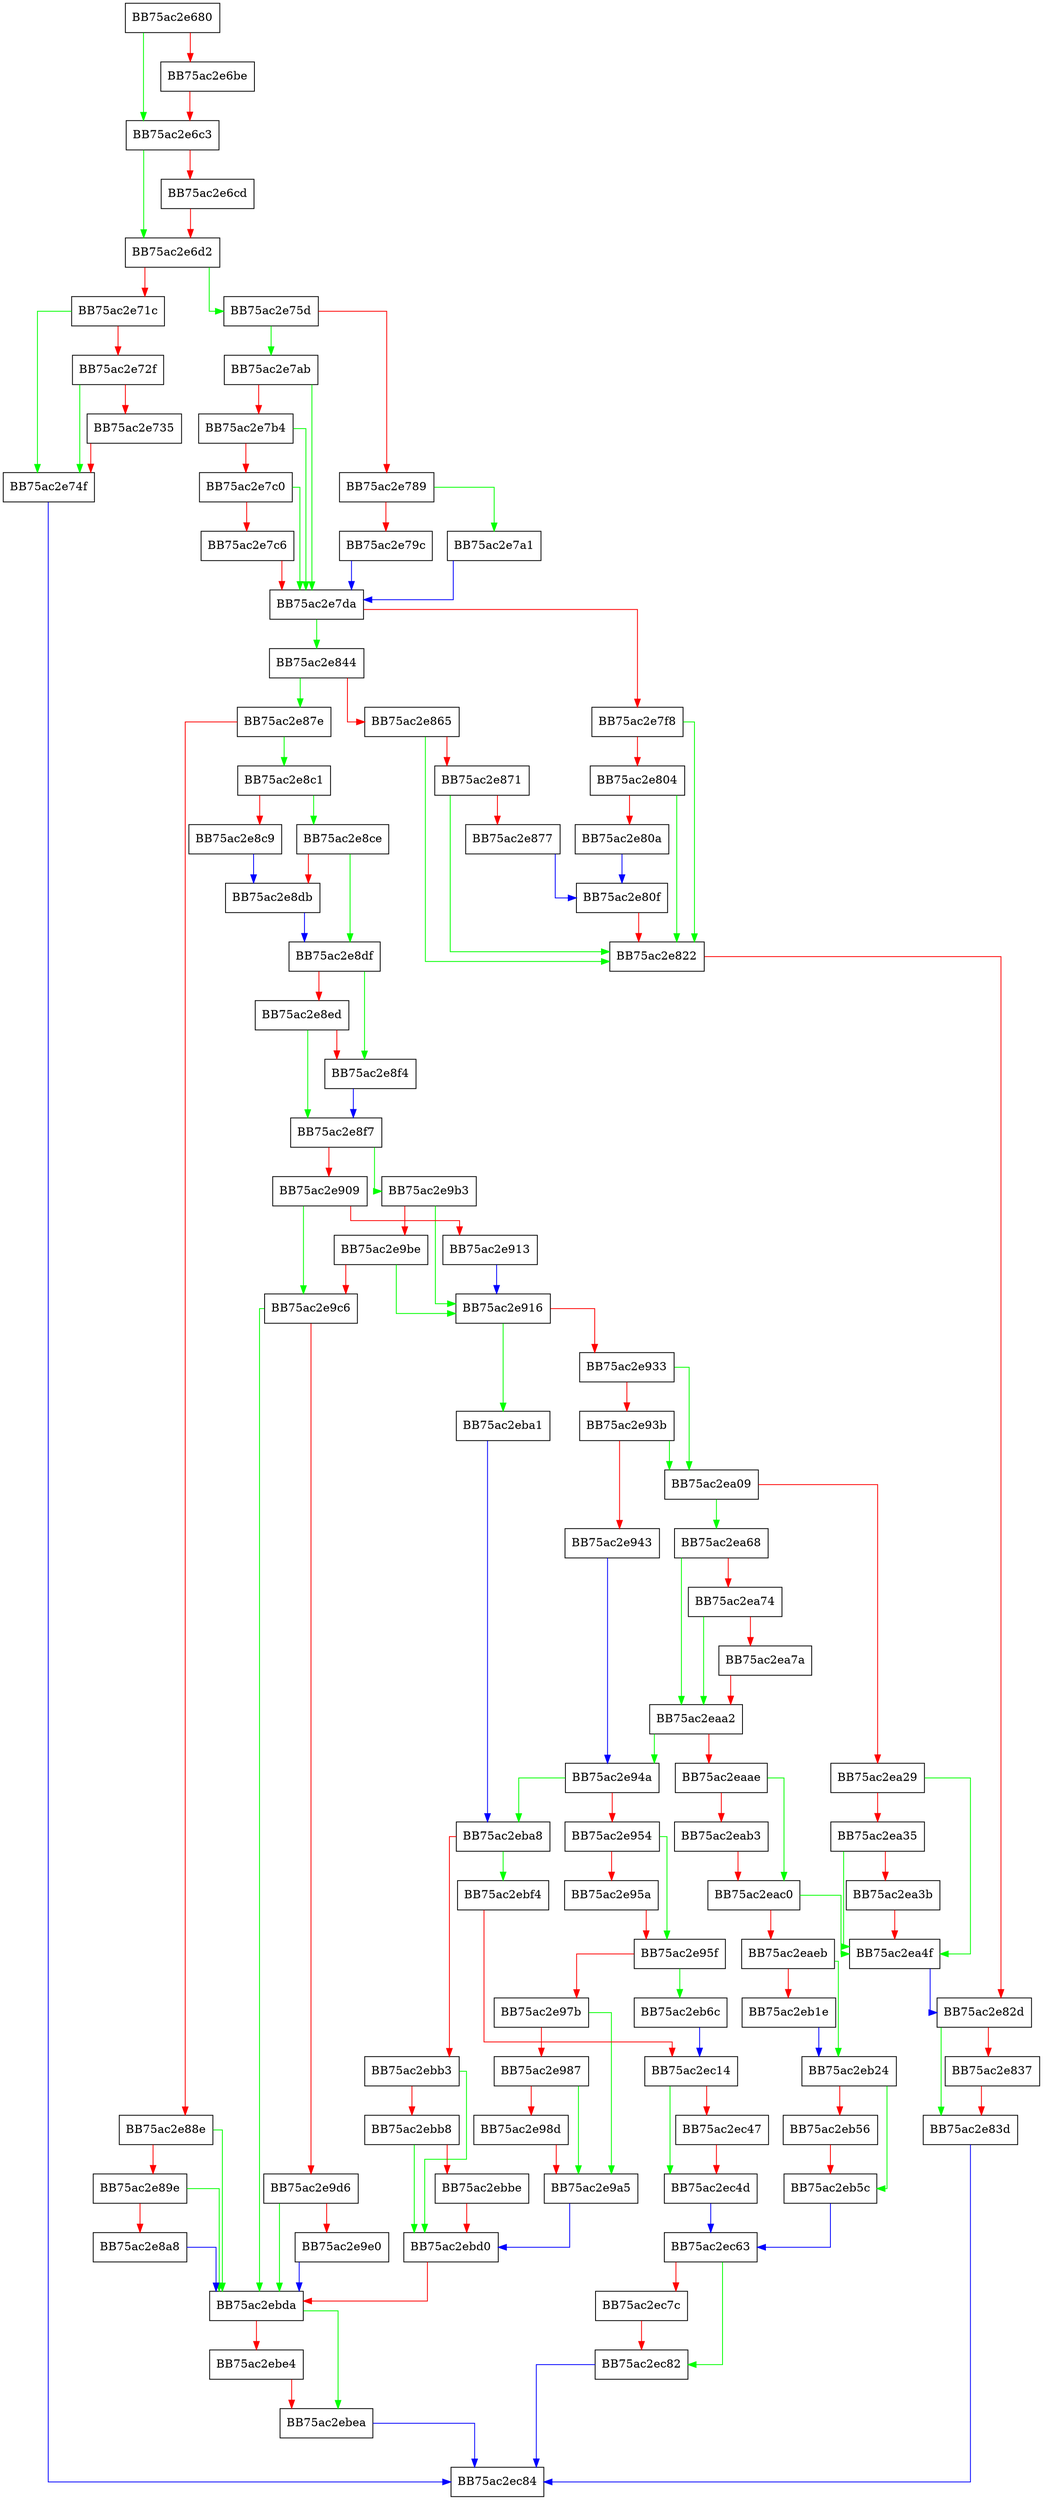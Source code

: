 digraph FindFirst {
  node [shape="box"];
  graph [splines=ortho];
  BB75ac2e680 -> BB75ac2e6c3 [color="green"];
  BB75ac2e680 -> BB75ac2e6be [color="red"];
  BB75ac2e6be -> BB75ac2e6c3 [color="red"];
  BB75ac2e6c3 -> BB75ac2e6d2 [color="green"];
  BB75ac2e6c3 -> BB75ac2e6cd [color="red"];
  BB75ac2e6cd -> BB75ac2e6d2 [color="red"];
  BB75ac2e6d2 -> BB75ac2e75d [color="green"];
  BB75ac2e6d2 -> BB75ac2e71c [color="red"];
  BB75ac2e71c -> BB75ac2e74f [color="green"];
  BB75ac2e71c -> BB75ac2e72f [color="red"];
  BB75ac2e72f -> BB75ac2e74f [color="green"];
  BB75ac2e72f -> BB75ac2e735 [color="red"];
  BB75ac2e735 -> BB75ac2e74f [color="red"];
  BB75ac2e74f -> BB75ac2ec84 [color="blue"];
  BB75ac2e75d -> BB75ac2e7ab [color="green"];
  BB75ac2e75d -> BB75ac2e789 [color="red"];
  BB75ac2e789 -> BB75ac2e7a1 [color="green"];
  BB75ac2e789 -> BB75ac2e79c [color="red"];
  BB75ac2e79c -> BB75ac2e7da [color="blue"];
  BB75ac2e7a1 -> BB75ac2e7da [color="blue"];
  BB75ac2e7ab -> BB75ac2e7da [color="green"];
  BB75ac2e7ab -> BB75ac2e7b4 [color="red"];
  BB75ac2e7b4 -> BB75ac2e7da [color="green"];
  BB75ac2e7b4 -> BB75ac2e7c0 [color="red"];
  BB75ac2e7c0 -> BB75ac2e7da [color="green"];
  BB75ac2e7c0 -> BB75ac2e7c6 [color="red"];
  BB75ac2e7c6 -> BB75ac2e7da [color="red"];
  BB75ac2e7da -> BB75ac2e844 [color="green"];
  BB75ac2e7da -> BB75ac2e7f8 [color="red"];
  BB75ac2e7f8 -> BB75ac2e822 [color="green"];
  BB75ac2e7f8 -> BB75ac2e804 [color="red"];
  BB75ac2e804 -> BB75ac2e822 [color="green"];
  BB75ac2e804 -> BB75ac2e80a [color="red"];
  BB75ac2e80a -> BB75ac2e80f [color="blue"];
  BB75ac2e80f -> BB75ac2e822 [color="red"];
  BB75ac2e822 -> BB75ac2e82d [color="red"];
  BB75ac2e82d -> BB75ac2e83d [color="green"];
  BB75ac2e82d -> BB75ac2e837 [color="red"];
  BB75ac2e837 -> BB75ac2e83d [color="red"];
  BB75ac2e83d -> BB75ac2ec84 [color="blue"];
  BB75ac2e844 -> BB75ac2e87e [color="green"];
  BB75ac2e844 -> BB75ac2e865 [color="red"];
  BB75ac2e865 -> BB75ac2e822 [color="green"];
  BB75ac2e865 -> BB75ac2e871 [color="red"];
  BB75ac2e871 -> BB75ac2e822 [color="green"];
  BB75ac2e871 -> BB75ac2e877 [color="red"];
  BB75ac2e877 -> BB75ac2e80f [color="blue"];
  BB75ac2e87e -> BB75ac2e8c1 [color="green"];
  BB75ac2e87e -> BB75ac2e88e [color="red"];
  BB75ac2e88e -> BB75ac2ebda [color="green"];
  BB75ac2e88e -> BB75ac2e89e [color="red"];
  BB75ac2e89e -> BB75ac2ebda [color="green"];
  BB75ac2e89e -> BB75ac2e8a8 [color="red"];
  BB75ac2e8a8 -> BB75ac2ebda [color="blue"];
  BB75ac2e8c1 -> BB75ac2e8ce [color="green"];
  BB75ac2e8c1 -> BB75ac2e8c9 [color="red"];
  BB75ac2e8c9 -> BB75ac2e8db [color="blue"];
  BB75ac2e8ce -> BB75ac2e8df [color="green"];
  BB75ac2e8ce -> BB75ac2e8db [color="red"];
  BB75ac2e8db -> BB75ac2e8df [color="blue"];
  BB75ac2e8df -> BB75ac2e8f4 [color="green"];
  BB75ac2e8df -> BB75ac2e8ed [color="red"];
  BB75ac2e8ed -> BB75ac2e8f7 [color="green"];
  BB75ac2e8ed -> BB75ac2e8f4 [color="red"];
  BB75ac2e8f4 -> BB75ac2e8f7 [color="blue"];
  BB75ac2e8f7 -> BB75ac2e9b3 [color="green"];
  BB75ac2e8f7 -> BB75ac2e909 [color="red"];
  BB75ac2e909 -> BB75ac2e9c6 [color="green"];
  BB75ac2e909 -> BB75ac2e913 [color="red"];
  BB75ac2e913 -> BB75ac2e916 [color="blue"];
  BB75ac2e916 -> BB75ac2eba1 [color="green"];
  BB75ac2e916 -> BB75ac2e933 [color="red"];
  BB75ac2e933 -> BB75ac2ea09 [color="green"];
  BB75ac2e933 -> BB75ac2e93b [color="red"];
  BB75ac2e93b -> BB75ac2ea09 [color="green"];
  BB75ac2e93b -> BB75ac2e943 [color="red"];
  BB75ac2e943 -> BB75ac2e94a [color="blue"];
  BB75ac2e94a -> BB75ac2eba8 [color="green"];
  BB75ac2e94a -> BB75ac2e954 [color="red"];
  BB75ac2e954 -> BB75ac2e95f [color="green"];
  BB75ac2e954 -> BB75ac2e95a [color="red"];
  BB75ac2e95a -> BB75ac2e95f [color="red"];
  BB75ac2e95f -> BB75ac2eb6c [color="green"];
  BB75ac2e95f -> BB75ac2e97b [color="red"];
  BB75ac2e97b -> BB75ac2e9a5 [color="green"];
  BB75ac2e97b -> BB75ac2e987 [color="red"];
  BB75ac2e987 -> BB75ac2e9a5 [color="green"];
  BB75ac2e987 -> BB75ac2e98d [color="red"];
  BB75ac2e98d -> BB75ac2e9a5 [color="red"];
  BB75ac2e9a5 -> BB75ac2ebd0 [color="blue"];
  BB75ac2e9b3 -> BB75ac2e916 [color="green"];
  BB75ac2e9b3 -> BB75ac2e9be [color="red"];
  BB75ac2e9be -> BB75ac2e916 [color="green"];
  BB75ac2e9be -> BB75ac2e9c6 [color="red"];
  BB75ac2e9c6 -> BB75ac2ebda [color="green"];
  BB75ac2e9c6 -> BB75ac2e9d6 [color="red"];
  BB75ac2e9d6 -> BB75ac2ebda [color="green"];
  BB75ac2e9d6 -> BB75ac2e9e0 [color="red"];
  BB75ac2e9e0 -> BB75ac2ebda [color="blue"];
  BB75ac2ea09 -> BB75ac2ea68 [color="green"];
  BB75ac2ea09 -> BB75ac2ea29 [color="red"];
  BB75ac2ea29 -> BB75ac2ea4f [color="green"];
  BB75ac2ea29 -> BB75ac2ea35 [color="red"];
  BB75ac2ea35 -> BB75ac2ea4f [color="green"];
  BB75ac2ea35 -> BB75ac2ea3b [color="red"];
  BB75ac2ea3b -> BB75ac2ea4f [color="red"];
  BB75ac2ea4f -> BB75ac2e82d [color="blue"];
  BB75ac2ea68 -> BB75ac2eaa2 [color="green"];
  BB75ac2ea68 -> BB75ac2ea74 [color="red"];
  BB75ac2ea74 -> BB75ac2eaa2 [color="green"];
  BB75ac2ea74 -> BB75ac2ea7a [color="red"];
  BB75ac2ea7a -> BB75ac2eaa2 [color="red"];
  BB75ac2eaa2 -> BB75ac2e94a [color="green"];
  BB75ac2eaa2 -> BB75ac2eaae [color="red"];
  BB75ac2eaae -> BB75ac2eac0 [color="green"];
  BB75ac2eaae -> BB75ac2eab3 [color="red"];
  BB75ac2eab3 -> BB75ac2eac0 [color="red"];
  BB75ac2eac0 -> BB75ac2ea4f [color="green"];
  BB75ac2eac0 -> BB75ac2eaeb [color="red"];
  BB75ac2eaeb -> BB75ac2eb24 [color="green"];
  BB75ac2eaeb -> BB75ac2eb1e [color="red"];
  BB75ac2eb1e -> BB75ac2eb24 [color="blue"];
  BB75ac2eb24 -> BB75ac2eb5c [color="green"];
  BB75ac2eb24 -> BB75ac2eb56 [color="red"];
  BB75ac2eb56 -> BB75ac2eb5c [color="red"];
  BB75ac2eb5c -> BB75ac2ec63 [color="blue"];
  BB75ac2eb6c -> BB75ac2ec14 [color="blue"];
  BB75ac2eba1 -> BB75ac2eba8 [color="blue"];
  BB75ac2eba8 -> BB75ac2ebf4 [color="green"];
  BB75ac2eba8 -> BB75ac2ebb3 [color="red"];
  BB75ac2ebb3 -> BB75ac2ebd0 [color="green"];
  BB75ac2ebb3 -> BB75ac2ebb8 [color="red"];
  BB75ac2ebb8 -> BB75ac2ebd0 [color="green"];
  BB75ac2ebb8 -> BB75ac2ebbe [color="red"];
  BB75ac2ebbe -> BB75ac2ebd0 [color="red"];
  BB75ac2ebd0 -> BB75ac2ebda [color="red"];
  BB75ac2ebda -> BB75ac2ebea [color="green"];
  BB75ac2ebda -> BB75ac2ebe4 [color="red"];
  BB75ac2ebe4 -> BB75ac2ebea [color="red"];
  BB75ac2ebea -> BB75ac2ec84 [color="blue"];
  BB75ac2ebf4 -> BB75ac2ec14 [color="red"];
  BB75ac2ec14 -> BB75ac2ec4d [color="green"];
  BB75ac2ec14 -> BB75ac2ec47 [color="red"];
  BB75ac2ec47 -> BB75ac2ec4d [color="red"];
  BB75ac2ec4d -> BB75ac2ec63 [color="blue"];
  BB75ac2ec63 -> BB75ac2ec82 [color="green"];
  BB75ac2ec63 -> BB75ac2ec7c [color="red"];
  BB75ac2ec7c -> BB75ac2ec82 [color="red"];
  BB75ac2ec82 -> BB75ac2ec84 [color="blue"];
}